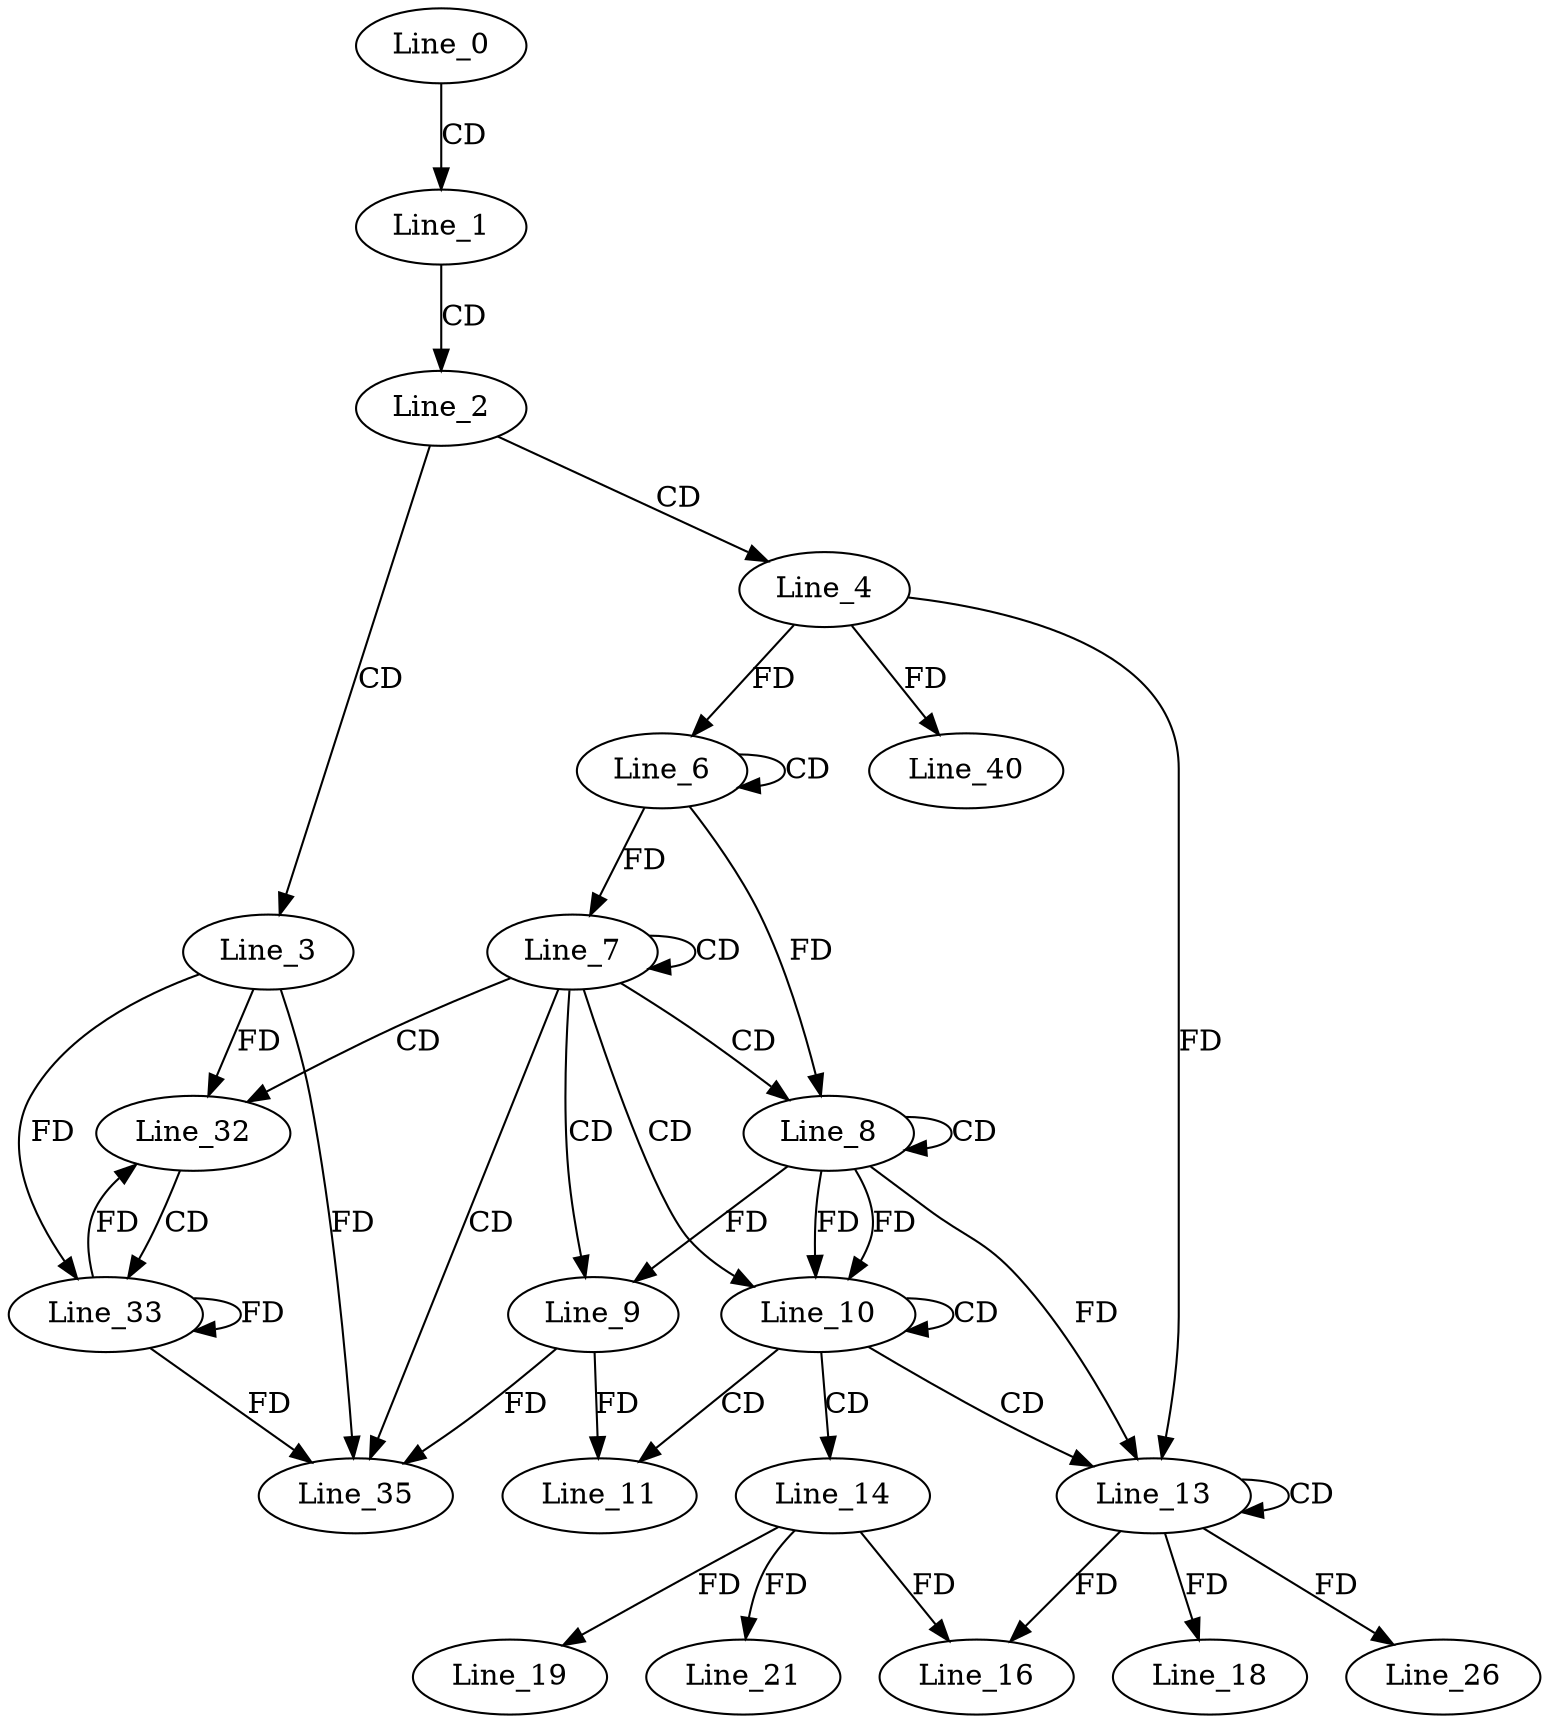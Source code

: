 digraph G {
  Line_0;
  Line_1;
  Line_2;
  Line_3;
  Line_4;
  Line_6;
  Line_6;
  Line_7;
  Line_7;
  Line_8;
  Line_8;
  Line_9;
  Line_9;
  Line_10;
  Line_10;
  Line_11;
  Line_13;
  Line_13;
  Line_14;
  Line_16;
  Line_18;
  Line_19;
  Line_21;
  Line_26;
  Line_32;
  Line_33;
  Line_35;
  Line_35;
  Line_40;
  Line_0 -> Line_1 [ label="CD" ];
  Line_1 -> Line_2 [ label="CD" ];
  Line_2 -> Line_3 [ label="CD" ];
  Line_2 -> Line_4 [ label="CD" ];
  Line_6 -> Line_6 [ label="CD" ];
  Line_4 -> Line_6 [ label="FD" ];
  Line_7 -> Line_7 [ label="CD" ];
  Line_6 -> Line_7 [ label="FD" ];
  Line_7 -> Line_8 [ label="CD" ];
  Line_8 -> Line_8 [ label="CD" ];
  Line_6 -> Line_8 [ label="FD" ];
  Line_7 -> Line_9 [ label="CD" ];
  Line_8 -> Line_9 [ label="FD" ];
  Line_7 -> Line_10 [ label="CD" ];
  Line_8 -> Line_10 [ label="FD" ];
  Line_10 -> Line_10 [ label="CD" ];
  Line_8 -> Line_10 [ label="FD" ];
  Line_10 -> Line_11 [ label="CD" ];
  Line_9 -> Line_11 [ label="FD" ];
  Line_10 -> Line_13 [ label="CD" ];
  Line_13 -> Line_13 [ label="CD" ];
  Line_4 -> Line_13 [ label="FD" ];
  Line_8 -> Line_13 [ label="FD" ];
  Line_10 -> Line_14 [ label="CD" ];
  Line_13 -> Line_16 [ label="FD" ];
  Line_14 -> Line_16 [ label="FD" ];
  Line_13 -> Line_18 [ label="FD" ];
  Line_14 -> Line_19 [ label="FD" ];
  Line_14 -> Line_21 [ label="FD" ];
  Line_13 -> Line_26 [ label="FD" ];
  Line_7 -> Line_32 [ label="CD" ];
  Line_3 -> Line_32 [ label="FD" ];
  Line_32 -> Line_33 [ label="CD" ];
  Line_33 -> Line_33 [ label="FD" ];
  Line_3 -> Line_33 [ label="FD" ];
  Line_7 -> Line_35 [ label="CD" ];
  Line_33 -> Line_35 [ label="FD" ];
  Line_3 -> Line_35 [ label="FD" ];
  Line_9 -> Line_35 [ label="FD" ];
  Line_4 -> Line_40 [ label="FD" ];
  Line_33 -> Line_32 [ label="FD" ];
}
